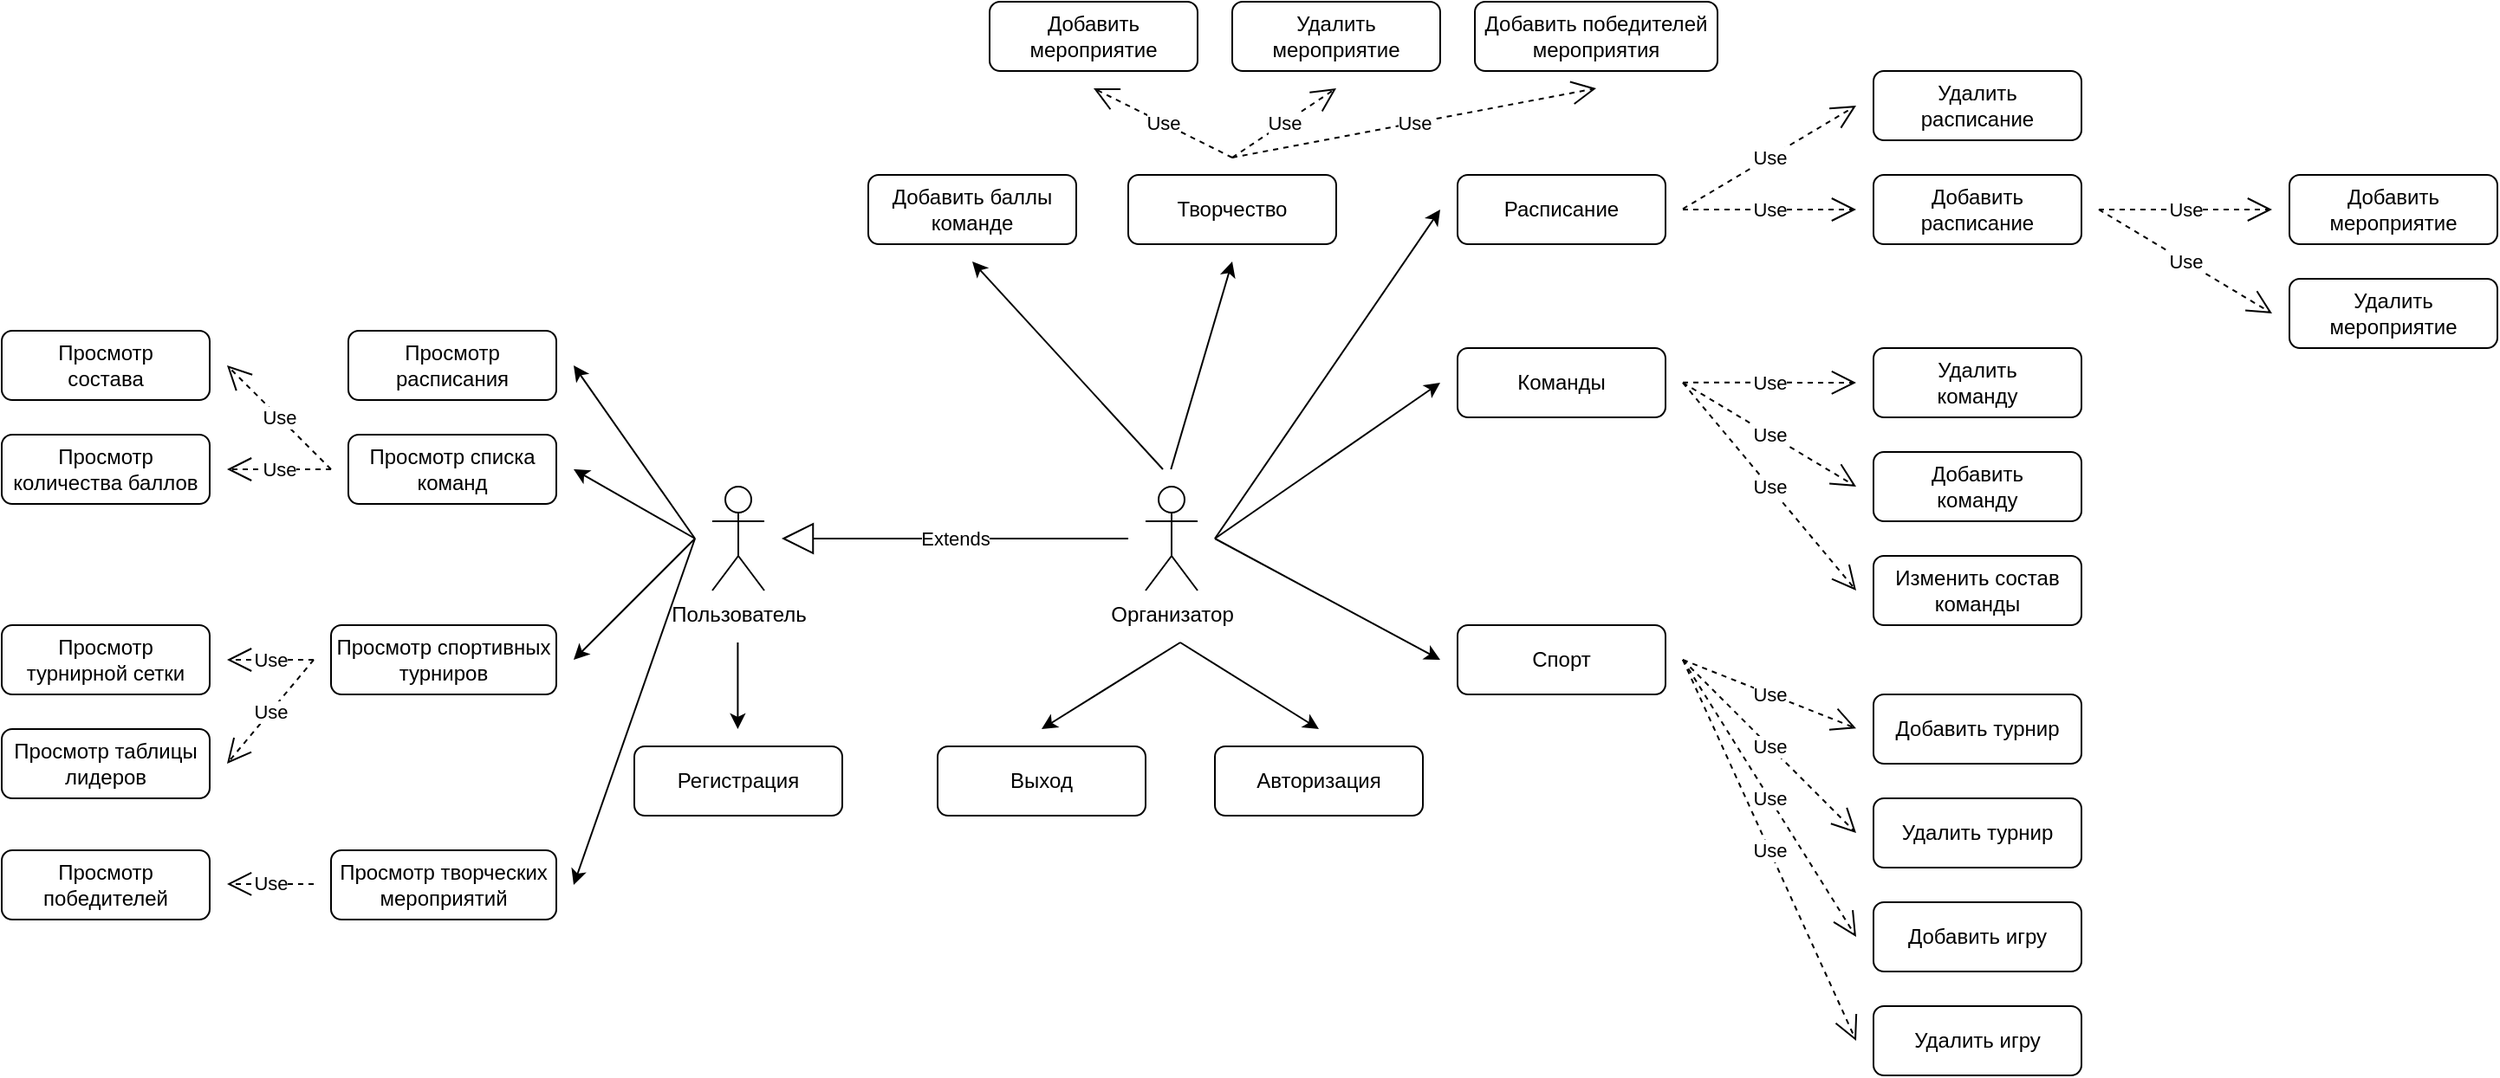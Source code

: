 <mxfile version="21.3.2" type="device">
  <diagram name="Страница 1" id="9o0j_B5MlAi1ykitkiST">
    <mxGraphModel dx="1621" dy="1020" grid="0" gridSize="10" guides="1" tooltips="1" connect="1" arrows="1" fold="1" page="0" pageScale="1" pageWidth="827" pageHeight="1169" math="0" shadow="0">
      <root>
        <mxCell id="0" />
        <mxCell id="1" parent="0" />
        <mxCell id="OZne5NdtYYrR48Qp9VPB-1" value="Пользователь" style="shape=umlActor;verticalLabelPosition=bottom;verticalAlign=top;html=1;outlineConnect=0;" parent="1" vertex="1">
          <mxGeometry x="210" y="160" width="30" height="60" as="geometry" />
        </mxCell>
        <mxCell id="OZne5NdtYYrR48Qp9VPB-3" value="Просмотр расписания" style="rounded=1;whiteSpace=wrap;html=1;" parent="1" vertex="1">
          <mxGeometry y="70" width="120" height="40" as="geometry" />
        </mxCell>
        <mxCell id="OZne5NdtYYrR48Qp9VPB-4" value="Просмотр списка команд" style="rounded=1;whiteSpace=wrap;html=1;" parent="1" vertex="1">
          <mxGeometry y="130" width="120" height="40" as="geometry" />
        </mxCell>
        <mxCell id="OZne5NdtYYrR48Qp9VPB-5" value="Просмотр спортивных турниров" style="rounded=1;whiteSpace=wrap;html=1;" parent="1" vertex="1">
          <mxGeometry x="-10" y="240" width="130" height="40" as="geometry" />
        </mxCell>
        <mxCell id="OZne5NdtYYrR48Qp9VPB-6" value="Просмотр творческих мероприятий" style="rounded=1;whiteSpace=wrap;html=1;" parent="1" vertex="1">
          <mxGeometry x="-10" y="370" width="130" height="40" as="geometry" />
        </mxCell>
        <mxCell id="OZne5NdtYYrR48Qp9VPB-16" value="Организатор" style="shape=umlActor;verticalLabelPosition=bottom;verticalAlign=top;html=1;outlineConnect=0;" parent="1" vertex="1">
          <mxGeometry x="460" y="160" width="30" height="60" as="geometry" />
        </mxCell>
        <mxCell id="OZne5NdtYYrR48Qp9VPB-17" value="Расписание" style="rounded=1;whiteSpace=wrap;html=1;" parent="1" vertex="1">
          <mxGeometry x="640" y="-20" width="120" height="40" as="geometry" />
        </mxCell>
        <mxCell id="OZne5NdtYYrR48Qp9VPB-18" value="Команды" style="rounded=1;whiteSpace=wrap;html=1;" parent="1" vertex="1">
          <mxGeometry x="640" y="80" width="120" height="40" as="geometry" />
        </mxCell>
        <mxCell id="OZne5NdtYYrR48Qp9VPB-19" value="Спорт" style="rounded=1;whiteSpace=wrap;html=1;" parent="1" vertex="1">
          <mxGeometry x="640" y="240" width="120" height="40" as="geometry" />
        </mxCell>
        <mxCell id="OZne5NdtYYrR48Qp9VPB-20" value="Творчество" style="rounded=1;whiteSpace=wrap;html=1;" parent="1" vertex="1">
          <mxGeometry x="450" y="-20" width="120" height="40" as="geometry" />
        </mxCell>
        <mxCell id="OZne5NdtYYrR48Qp9VPB-21" value="" style="endArrow=classic;html=1;rounded=0;" parent="1" edge="1">
          <mxGeometry width="50" height="50" relative="1" as="geometry">
            <mxPoint x="500" y="190" as="sourcePoint" />
            <mxPoint x="630" as="targetPoint" />
          </mxGeometry>
        </mxCell>
        <mxCell id="OZne5NdtYYrR48Qp9VPB-22" value="" style="endArrow=classic;html=1;rounded=0;" parent="1" edge="1">
          <mxGeometry width="50" height="50" relative="1" as="geometry">
            <mxPoint x="500" y="190" as="sourcePoint" />
            <mxPoint x="630" y="260" as="targetPoint" />
          </mxGeometry>
        </mxCell>
        <mxCell id="OZne5NdtYYrR48Qp9VPB-23" value="" style="endArrow=classic;html=1;rounded=0;" parent="1" edge="1">
          <mxGeometry width="50" height="50" relative="1" as="geometry">
            <mxPoint x="500" y="190" as="sourcePoint" />
            <mxPoint x="630" y="100" as="targetPoint" />
          </mxGeometry>
        </mxCell>
        <mxCell id="OZne5NdtYYrR48Qp9VPB-25" value="Регистрация" style="rounded=1;whiteSpace=wrap;html=1;" parent="1" vertex="1">
          <mxGeometry x="165" y="310" width="120" height="40" as="geometry" />
        </mxCell>
        <mxCell id="OZne5NdtYYrR48Qp9VPB-26" value="Авторизация" style="rounded=1;whiteSpace=wrap;html=1;" parent="1" vertex="1">
          <mxGeometry x="500" y="310" width="120" height="40" as="geometry" />
        </mxCell>
        <mxCell id="OZne5NdtYYrR48Qp9VPB-30" value="Удалить &lt;br&gt;расписание" style="rounded=1;whiteSpace=wrap;html=1;" parent="1" vertex="1">
          <mxGeometry x="880" y="-80" width="120" height="40" as="geometry" />
        </mxCell>
        <mxCell id="OZne5NdtYYrR48Qp9VPB-31" value="Добавить&lt;br&gt;расписание" style="rounded=1;whiteSpace=wrap;html=1;" parent="1" vertex="1">
          <mxGeometry x="880" y="-20" width="120" height="40" as="geometry" />
        </mxCell>
        <mxCell id="OZne5NdtYYrR48Qp9VPB-34" value="Добавить мероприятие" style="rounded=1;whiteSpace=wrap;html=1;" parent="1" vertex="1">
          <mxGeometry x="1120" y="-20" width="120" height="40" as="geometry" />
        </mxCell>
        <mxCell id="OZne5NdtYYrR48Qp9VPB-35" value="Удалить&lt;br&gt;мероприятие" style="rounded=1;whiteSpace=wrap;html=1;" parent="1" vertex="1">
          <mxGeometry x="1120" y="40" width="120" height="40" as="geometry" />
        </mxCell>
        <mxCell id="OZne5NdtYYrR48Qp9VPB-37" value="Удалить&lt;br&gt;команду" style="rounded=1;whiteSpace=wrap;html=1;" parent="1" vertex="1">
          <mxGeometry x="880" y="80" width="120" height="40" as="geometry" />
        </mxCell>
        <mxCell id="OZne5NdtYYrR48Qp9VPB-39" value="Добавить&lt;br&gt;команду" style="rounded=1;whiteSpace=wrap;html=1;" parent="1" vertex="1">
          <mxGeometry x="880" y="140" width="120" height="40" as="geometry" />
        </mxCell>
        <mxCell id="OZne5NdtYYrR48Qp9VPB-42" value="Изменить состав команды" style="rounded=1;whiteSpace=wrap;html=1;" parent="1" vertex="1">
          <mxGeometry x="880" y="200" width="120" height="40" as="geometry" />
        </mxCell>
        <mxCell id="OZne5NdtYYrR48Qp9VPB-43" value="Добавить турнир" style="rounded=1;whiteSpace=wrap;html=1;" parent="1" vertex="1">
          <mxGeometry x="880" y="280" width="120" height="40" as="geometry" />
        </mxCell>
        <mxCell id="OZne5NdtYYrR48Qp9VPB-45" value="Удалить турнир" style="rounded=1;whiteSpace=wrap;html=1;" parent="1" vertex="1">
          <mxGeometry x="880" y="340" width="120" height="40" as="geometry" />
        </mxCell>
        <mxCell id="OZne5NdtYYrR48Qp9VPB-48" value="Добавить игру" style="rounded=1;whiteSpace=wrap;html=1;" parent="1" vertex="1">
          <mxGeometry x="880" y="400" width="120" height="40" as="geometry" />
        </mxCell>
        <mxCell id="OZne5NdtYYrR48Qp9VPB-50" value="Удалить игру" style="rounded=1;whiteSpace=wrap;html=1;" parent="1" vertex="1">
          <mxGeometry x="880" y="460" width="120" height="40" as="geometry" />
        </mxCell>
        <mxCell id="OZne5NdtYYrR48Qp9VPB-52" value="Просмотр&lt;br&gt;состава" style="rounded=1;whiteSpace=wrap;html=1;" parent="1" vertex="1">
          <mxGeometry x="-200" y="70" width="120" height="40" as="geometry" />
        </mxCell>
        <mxCell id="OZne5NdtYYrR48Qp9VPB-54" value="Просмотр количества баллов" style="rounded=1;whiteSpace=wrap;html=1;" parent="1" vertex="1">
          <mxGeometry x="-200" y="130" width="120" height="40" as="geometry" />
        </mxCell>
        <mxCell id="OZne5NdtYYrR48Qp9VPB-57" value="Просмотр&lt;br&gt;турнирной сетки" style="rounded=1;whiteSpace=wrap;html=1;" parent="1" vertex="1">
          <mxGeometry x="-200" y="240" width="120" height="40" as="geometry" />
        </mxCell>
        <mxCell id="OZne5NdtYYrR48Qp9VPB-58" value="Просмотр таблицы лидеров" style="rounded=1;whiteSpace=wrap;html=1;" parent="1" vertex="1">
          <mxGeometry x="-200" y="300" width="120" height="40" as="geometry" />
        </mxCell>
        <mxCell id="OZne5NdtYYrR48Qp9VPB-60" value="Выход" style="rounded=1;whiteSpace=wrap;html=1;" parent="1" vertex="1">
          <mxGeometry x="340" y="310" width="120" height="40" as="geometry" />
        </mxCell>
        <mxCell id="OZne5NdtYYrR48Qp9VPB-61" value="" style="endArrow=classic;html=1;rounded=0;" parent="1" edge="1">
          <mxGeometry width="50" height="50" relative="1" as="geometry">
            <mxPoint x="480" y="250" as="sourcePoint" />
            <mxPoint x="560" y="300" as="targetPoint" />
          </mxGeometry>
        </mxCell>
        <mxCell id="OZne5NdtYYrR48Qp9VPB-62" value="" style="endArrow=classic;html=1;rounded=0;" parent="1" edge="1">
          <mxGeometry width="50" height="50" relative="1" as="geometry">
            <mxPoint x="224.7" y="250" as="sourcePoint" />
            <mxPoint x="224.7" y="300" as="targetPoint" />
          </mxGeometry>
        </mxCell>
        <mxCell id="OZne5NdtYYrR48Qp9VPB-63" value="" style="endArrow=classic;html=1;rounded=0;" parent="1" edge="1">
          <mxGeometry width="50" height="50" relative="1" as="geometry">
            <mxPoint x="480" y="250" as="sourcePoint" />
            <mxPoint x="400" y="300" as="targetPoint" />
          </mxGeometry>
        </mxCell>
        <mxCell id="OZne5NdtYYrR48Qp9VPB-64" value="Extends" style="endArrow=block;endSize=16;endFill=0;html=1;rounded=0;" parent="1" edge="1">
          <mxGeometry width="160" relative="1" as="geometry">
            <mxPoint x="450" y="190" as="sourcePoint" />
            <mxPoint x="250" y="190" as="targetPoint" />
          </mxGeometry>
        </mxCell>
        <mxCell id="OZne5NdtYYrR48Qp9VPB-65" value="Use" style="endArrow=open;endSize=12;dashed=1;html=1;rounded=0;" parent="1" edge="1">
          <mxGeometry width="160" relative="1" as="geometry">
            <mxPoint x="770" y="99.82" as="sourcePoint" />
            <mxPoint x="870" y="100" as="targetPoint" />
          </mxGeometry>
        </mxCell>
        <mxCell id="OZne5NdtYYrR48Qp9VPB-66" value="Use" style="endArrow=open;endSize=12;dashed=1;html=1;rounded=0;" parent="1" edge="1">
          <mxGeometry width="160" relative="1" as="geometry">
            <mxPoint x="770" y="100" as="sourcePoint" />
            <mxPoint x="870" y="160" as="targetPoint" />
          </mxGeometry>
        </mxCell>
        <mxCell id="OZne5NdtYYrR48Qp9VPB-67" value="Use" style="endArrow=open;endSize=12;dashed=1;html=1;rounded=0;" parent="1" edge="1">
          <mxGeometry width="160" relative="1" as="geometry">
            <mxPoint x="770" y="100" as="sourcePoint" />
            <mxPoint x="870" y="220" as="targetPoint" />
          </mxGeometry>
        </mxCell>
        <mxCell id="OZne5NdtYYrR48Qp9VPB-68" value="Use" style="endArrow=open;endSize=12;dashed=1;html=1;rounded=0;" parent="1" edge="1">
          <mxGeometry width="160" relative="1" as="geometry">
            <mxPoint x="770" y="-0.37" as="sourcePoint" />
            <mxPoint x="870" y="-60" as="targetPoint" />
          </mxGeometry>
        </mxCell>
        <mxCell id="OZne5NdtYYrR48Qp9VPB-69" value="Use" style="endArrow=open;endSize=12;dashed=1;html=1;rounded=0;" parent="1" edge="1">
          <mxGeometry width="160" relative="1" as="geometry">
            <mxPoint x="770" as="sourcePoint" />
            <mxPoint x="870" as="targetPoint" />
          </mxGeometry>
        </mxCell>
        <mxCell id="OZne5NdtYYrR48Qp9VPB-70" value="Use" style="endArrow=open;endSize=12;dashed=1;html=1;rounded=0;" parent="1" edge="1">
          <mxGeometry width="160" relative="1" as="geometry">
            <mxPoint x="1010" as="sourcePoint" />
            <mxPoint x="1110" as="targetPoint" />
          </mxGeometry>
        </mxCell>
        <mxCell id="OZne5NdtYYrR48Qp9VPB-71" value="Use" style="endArrow=open;endSize=12;dashed=1;html=1;rounded=0;" parent="1" edge="1">
          <mxGeometry width="160" relative="1" as="geometry">
            <mxPoint x="1010" as="sourcePoint" />
            <mxPoint x="1110" y="60" as="targetPoint" />
          </mxGeometry>
        </mxCell>
        <mxCell id="OZne5NdtYYrR48Qp9VPB-72" value="Use" style="endArrow=open;endSize=12;dashed=1;html=1;rounded=0;" parent="1" edge="1">
          <mxGeometry width="160" relative="1" as="geometry">
            <mxPoint x="770" y="260" as="sourcePoint" />
            <mxPoint x="870" y="299.57" as="targetPoint" />
          </mxGeometry>
        </mxCell>
        <mxCell id="OZne5NdtYYrR48Qp9VPB-73" value="Use" style="endArrow=open;endSize=12;dashed=1;html=1;rounded=0;" parent="1" edge="1">
          <mxGeometry width="160" relative="1" as="geometry">
            <mxPoint x="770" y="260" as="sourcePoint" />
            <mxPoint x="870" y="360" as="targetPoint" />
          </mxGeometry>
        </mxCell>
        <mxCell id="OZne5NdtYYrR48Qp9VPB-74" value="Use" style="endArrow=open;endSize=12;dashed=1;html=1;rounded=0;" parent="1" edge="1">
          <mxGeometry width="160" relative="1" as="geometry">
            <mxPoint x="770" y="260" as="sourcePoint" />
            <mxPoint x="870" y="420" as="targetPoint" />
          </mxGeometry>
        </mxCell>
        <mxCell id="OZne5NdtYYrR48Qp9VPB-75" value="Use" style="endArrow=open;endSize=12;dashed=1;html=1;rounded=0;" parent="1" edge="1">
          <mxGeometry width="160" relative="1" as="geometry">
            <mxPoint x="770" y="260" as="sourcePoint" />
            <mxPoint x="870" y="480" as="targetPoint" />
          </mxGeometry>
        </mxCell>
        <mxCell id="OZne5NdtYYrR48Qp9VPB-78" value="" style="endArrow=classic;html=1;rounded=0;" parent="1" edge="1">
          <mxGeometry width="50" height="50" relative="1" as="geometry">
            <mxPoint x="200" y="190" as="sourcePoint" />
            <mxPoint x="130" y="90" as="targetPoint" />
          </mxGeometry>
        </mxCell>
        <mxCell id="OZne5NdtYYrR48Qp9VPB-79" value="" style="endArrow=classic;html=1;rounded=0;" parent="1" edge="1">
          <mxGeometry width="50" height="50" relative="1" as="geometry">
            <mxPoint x="200" y="190" as="sourcePoint" />
            <mxPoint x="130" y="150" as="targetPoint" />
          </mxGeometry>
        </mxCell>
        <mxCell id="OZne5NdtYYrR48Qp9VPB-80" value="Use" style="endArrow=open;endSize=12;dashed=1;html=1;rounded=0;" parent="1" edge="1">
          <mxGeometry width="160" relative="1" as="geometry">
            <mxPoint x="-10" y="150" as="sourcePoint" />
            <mxPoint x="-70" y="90" as="targetPoint" />
          </mxGeometry>
        </mxCell>
        <mxCell id="OZne5NdtYYrR48Qp9VPB-81" value="Use" style="endArrow=open;endSize=12;dashed=1;html=1;rounded=0;" parent="1" edge="1">
          <mxGeometry width="160" relative="1" as="geometry">
            <mxPoint x="-10" y="150" as="sourcePoint" />
            <mxPoint x="-70" y="150" as="targetPoint" />
          </mxGeometry>
        </mxCell>
        <mxCell id="OZne5NdtYYrR48Qp9VPB-82" value="" style="endArrow=classic;html=1;rounded=0;" parent="1" edge="1">
          <mxGeometry width="50" height="50" relative="1" as="geometry">
            <mxPoint x="200" y="190" as="sourcePoint" />
            <mxPoint x="130" y="260" as="targetPoint" />
          </mxGeometry>
        </mxCell>
        <mxCell id="OZne5NdtYYrR48Qp9VPB-83" value="" style="endArrow=classic;html=1;rounded=0;" parent="1" edge="1">
          <mxGeometry width="50" height="50" relative="1" as="geometry">
            <mxPoint x="200" y="190" as="sourcePoint" />
            <mxPoint x="130" y="390" as="targetPoint" />
          </mxGeometry>
        </mxCell>
        <mxCell id="OZne5NdtYYrR48Qp9VPB-84" value="Use" style="endArrow=open;endSize=12;dashed=1;html=1;rounded=0;" parent="1" edge="1">
          <mxGeometry width="160" relative="1" as="geometry">
            <mxPoint x="-20" y="260" as="sourcePoint" />
            <mxPoint x="-70" y="260" as="targetPoint" />
          </mxGeometry>
        </mxCell>
        <mxCell id="OZne5NdtYYrR48Qp9VPB-85" value="Use" style="endArrow=open;endSize=12;dashed=1;html=1;rounded=0;" parent="1" edge="1">
          <mxGeometry width="160" relative="1" as="geometry">
            <mxPoint x="-20" y="260" as="sourcePoint" />
            <mxPoint x="-70" y="320" as="targetPoint" />
          </mxGeometry>
        </mxCell>
        <mxCell id="OZne5NdtYYrR48Qp9VPB-86" value="Просмотр победителей" style="rounded=1;whiteSpace=wrap;html=1;" parent="1" vertex="1">
          <mxGeometry x="-200" y="370" width="120" height="40" as="geometry" />
        </mxCell>
        <mxCell id="OZne5NdtYYrR48Qp9VPB-87" value="Use" style="endArrow=open;endSize=12;dashed=1;html=1;rounded=0;" parent="1" edge="1">
          <mxGeometry width="160" relative="1" as="geometry">
            <mxPoint x="-20" y="389.47" as="sourcePoint" />
            <mxPoint x="-70" y="389.47" as="targetPoint" />
          </mxGeometry>
        </mxCell>
        <mxCell id="OZne5NdtYYrR48Qp9VPB-88" value="" style="endArrow=classic;html=1;rounded=0;" parent="1" edge="1">
          <mxGeometry width="50" height="50" relative="1" as="geometry">
            <mxPoint x="474.64" y="150" as="sourcePoint" />
            <mxPoint x="510" y="30" as="targetPoint" />
          </mxGeometry>
        </mxCell>
        <mxCell id="OZne5NdtYYrR48Qp9VPB-89" value="Добавить мероприятие" style="rounded=1;whiteSpace=wrap;html=1;" parent="1" vertex="1">
          <mxGeometry x="370" y="-120" width="120" height="40" as="geometry" />
        </mxCell>
        <mxCell id="OZne5NdtYYrR48Qp9VPB-90" value="Удалить мероприятие" style="rounded=1;whiteSpace=wrap;html=1;" parent="1" vertex="1">
          <mxGeometry x="510" y="-120" width="120" height="40" as="geometry" />
        </mxCell>
        <mxCell id="OZne5NdtYYrR48Qp9VPB-91" value="Добавить победителей мероприятия" style="rounded=1;whiteSpace=wrap;html=1;" parent="1" vertex="1">
          <mxGeometry x="650" y="-120" width="140" height="40" as="geometry" />
        </mxCell>
        <mxCell id="OZne5NdtYYrR48Qp9VPB-92" value="Use" style="endArrow=open;endSize=12;dashed=1;html=1;rounded=0;" parent="1" edge="1">
          <mxGeometry width="160" relative="1" as="geometry">
            <mxPoint x="510" y="-30" as="sourcePoint" />
            <mxPoint x="430" y="-70" as="targetPoint" />
          </mxGeometry>
        </mxCell>
        <mxCell id="OZne5NdtYYrR48Qp9VPB-93" value="Use" style="endArrow=open;endSize=12;dashed=1;html=1;rounded=0;" parent="1" edge="1">
          <mxGeometry width="160" relative="1" as="geometry">
            <mxPoint x="510" y="-30" as="sourcePoint" />
            <mxPoint x="570" y="-70" as="targetPoint" />
          </mxGeometry>
        </mxCell>
        <mxCell id="OZne5NdtYYrR48Qp9VPB-94" value="Use" style="endArrow=open;endSize=12;dashed=1;html=1;rounded=0;" parent="1" edge="1">
          <mxGeometry width="160" relative="1" as="geometry">
            <mxPoint x="510" y="-30" as="sourcePoint" />
            <mxPoint x="720" y="-70" as="targetPoint" />
          </mxGeometry>
        </mxCell>
        <mxCell id="OZne5NdtYYrR48Qp9VPB-95" value="Добавить баллы команде" style="rounded=1;whiteSpace=wrap;html=1;" parent="1" vertex="1">
          <mxGeometry x="300" y="-20" width="120" height="40" as="geometry" />
        </mxCell>
        <mxCell id="OZne5NdtYYrR48Qp9VPB-96" value="" style="endArrow=classic;html=1;rounded=0;" parent="1" edge="1">
          <mxGeometry width="50" height="50" relative="1" as="geometry">
            <mxPoint x="470" y="150" as="sourcePoint" />
            <mxPoint x="360" y="30" as="targetPoint" />
          </mxGeometry>
        </mxCell>
      </root>
    </mxGraphModel>
  </diagram>
</mxfile>
